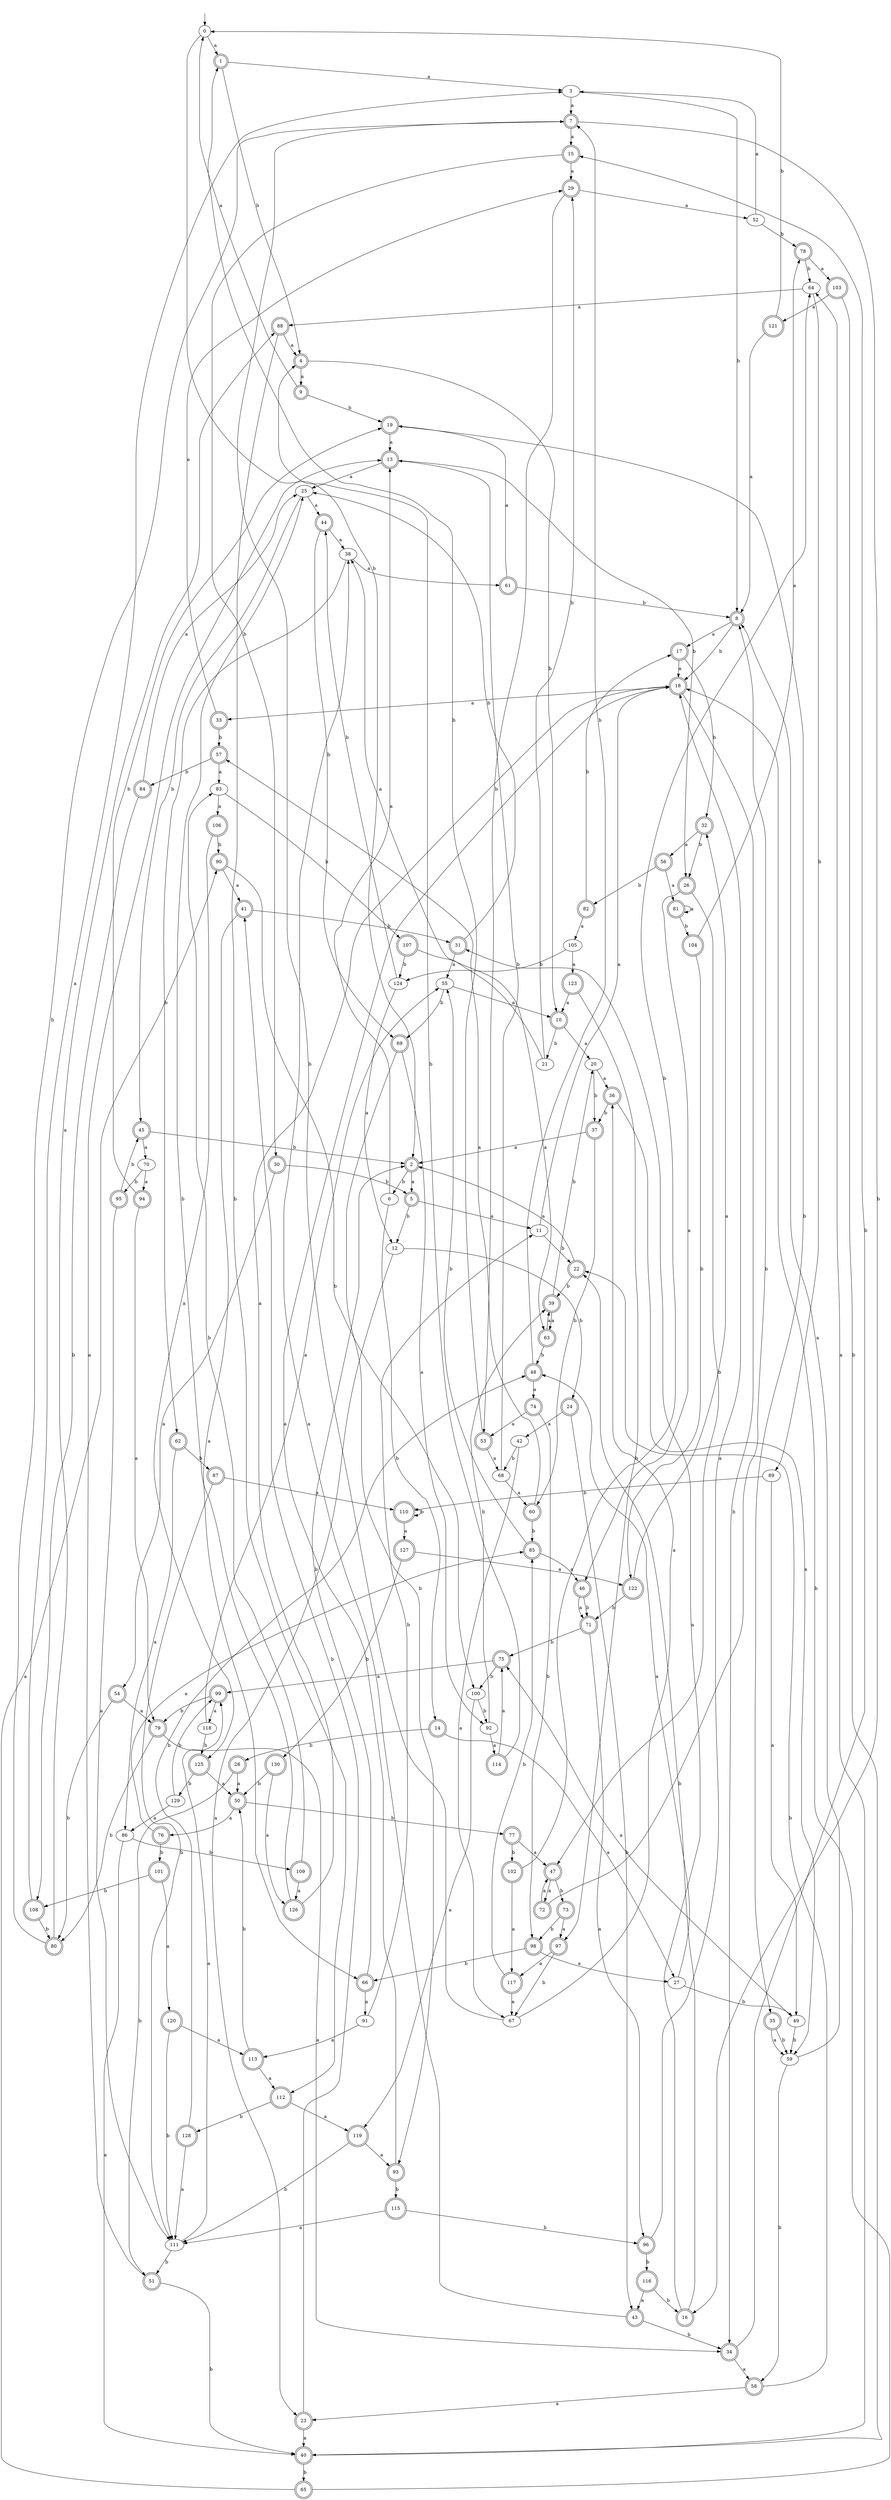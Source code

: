 digraph RandomDFA {
  __start0 [label="", shape=none];
  __start0 -> 0 [label=""];
  0 [shape=circle]
  0 -> 1 [label="a"]
  0 -> 2 [label="b"]
  1 [shape=doublecircle]
  1 -> 3 [label="a"]
  1 -> 4 [label="b"]
  2 [shape=doublecircle]
  2 -> 5 [label="a"]
  2 -> 6 [label="b"]
  3
  3 -> 7 [label="a"]
  3 -> 8 [label="b"]
  4 [shape=doublecircle]
  4 -> 9 [label="a"]
  4 -> 10 [label="b"]
  5 [shape=doublecircle]
  5 -> 11 [label="a"]
  5 -> 12 [label="b"]
  6
  6 -> 13 [label="a"]
  6 -> 14 [label="b"]
  7 [shape=doublecircle]
  7 -> 15 [label="a"]
  7 -> 16 [label="b"]
  8 [shape=doublecircle]
  8 -> 17 [label="a"]
  8 -> 18 [label="b"]
  9 [shape=doublecircle]
  9 -> 0 [label="a"]
  9 -> 19 [label="b"]
  10 [shape=doublecircle]
  10 -> 20 [label="a"]
  10 -> 21 [label="b"]
  11
  11 -> 18 [label="a"]
  11 -> 22 [label="b"]
  12
  12 -> 23 [label="a"]
  12 -> 24 [label="b"]
  13 [shape=doublecircle]
  13 -> 25 [label="a"]
  13 -> 26 [label="b"]
  14 [shape=doublecircle]
  14 -> 27 [label="a"]
  14 -> 28 [label="b"]
  15 [shape=doublecircle]
  15 -> 29 [label="a"]
  15 -> 30 [label="b"]
  16 [shape=doublecircle]
  16 -> 31 [label="a"]
  16 -> 22 [label="b"]
  17 [shape=doublecircle]
  17 -> 18 [label="a"]
  17 -> 32 [label="b"]
  18 [shape=doublecircle]
  18 -> 33 [label="a"]
  18 -> 34 [label="b"]
  19 [shape=doublecircle]
  19 -> 13 [label="a"]
  19 -> 35 [label="b"]
  20
  20 -> 36 [label="a"]
  20 -> 37 [label="b"]
  21
  21 -> 38 [label="a"]
  21 -> 29 [label="b"]
  22 [shape=doublecircle]
  22 -> 2 [label="a"]
  22 -> 39 [label="b"]
  23 [shape=doublecircle]
  23 -> 40 [label="a"]
  23 -> 41 [label="b"]
  24 [shape=doublecircle]
  24 -> 42 [label="a"]
  24 -> 43 [label="b"]
  25
  25 -> 44 [label="a"]
  25 -> 45 [label="b"]
  26 [shape=doublecircle]
  26 -> 46 [label="a"]
  26 -> 47 [label="b"]
  27
  27 -> 48 [label="a"]
  27 -> 49 [label="b"]
  28 [shape=doublecircle]
  28 -> 50 [label="a"]
  28 -> 51 [label="b"]
  29 [shape=doublecircle]
  29 -> 52 [label="a"]
  29 -> 53 [label="b"]
  30 [shape=doublecircle]
  30 -> 54 [label="a"]
  30 -> 5 [label="b"]
  31 [shape=doublecircle]
  31 -> 55 [label="a"]
  31 -> 25 [label="b"]
  32 [shape=doublecircle]
  32 -> 56 [label="a"]
  32 -> 26 [label="b"]
  33 [shape=doublecircle]
  33 -> 29 [label="a"]
  33 -> 57 [label="b"]
  34 [shape=doublecircle]
  34 -> 58 [label="a"]
  34 -> 15 [label="b"]
  35 [shape=doublecircle]
  35 -> 59 [label="a"]
  35 -> 59 [label="b"]
  36 [shape=doublecircle]
  36 -> 59 [label="a"]
  36 -> 37 [label="b"]
  37 [shape=doublecircle]
  37 -> 2 [label="a"]
  37 -> 60 [label="b"]
  38
  38 -> 61 [label="a"]
  38 -> 62 [label="b"]
  39 [shape=doublecircle]
  39 -> 63 [label="a"]
  39 -> 20 [label="b"]
  40 [shape=doublecircle]
  40 -> 64 [label="a"]
  40 -> 65 [label="b"]
  41 [shape=doublecircle]
  41 -> 66 [label="a"]
  41 -> 31 [label="b"]
  42
  42 -> 67 [label="a"]
  42 -> 68 [label="b"]
  43 [shape=doublecircle]
  43 -> 38 [label="a"]
  43 -> 34 [label="b"]
  44 [shape=doublecircle]
  44 -> 38 [label="a"]
  44 -> 69 [label="b"]
  45 [shape=doublecircle]
  45 -> 70 [label="a"]
  45 -> 2 [label="b"]
  46 [shape=doublecircle]
  46 -> 71 [label="a"]
  46 -> 71 [label="b"]
  47 [shape=doublecircle]
  47 -> 72 [label="a"]
  47 -> 73 [label="b"]
  48 [shape=doublecircle]
  48 -> 74 [label="a"]
  48 -> 7 [label="b"]
  49
  49 -> 75 [label="a"]
  49 -> 59 [label="b"]
  50 [shape=doublecircle]
  50 -> 76 [label="a"]
  50 -> 77 [label="b"]
  51 [shape=doublecircle]
  51 -> 13 [label="a"]
  51 -> 40 [label="b"]
  52
  52 -> 3 [label="a"]
  52 -> 78 [label="b"]
  53 [shape=doublecircle]
  53 -> 68 [label="a"]
  53 -> 1 [label="b"]
  54 [shape=doublecircle]
  54 -> 79 [label="a"]
  54 -> 80 [label="b"]
  55
  55 -> 10 [label="a"]
  55 -> 69 [label="b"]
  56 [shape=doublecircle]
  56 -> 81 [label="a"]
  56 -> 82 [label="b"]
  57 [shape=doublecircle]
  57 -> 83 [label="a"]
  57 -> 84 [label="b"]
  58 [shape=doublecircle]
  58 -> 23 [label="a"]
  58 -> 22 [label="b"]
  59
  59 -> 8 [label="a"]
  59 -> 58 [label="b"]
  60 [shape=doublecircle]
  60 -> 57 [label="a"]
  60 -> 85 [label="b"]
  61 [shape=doublecircle]
  61 -> 19 [label="a"]
  61 -> 8 [label="b"]
  62 [shape=doublecircle]
  62 -> 86 [label="a"]
  62 -> 87 [label="b"]
  63 [shape=doublecircle]
  63 -> 39 [label="a"]
  63 -> 48 [label="b"]
  64
  64 -> 88 [label="a"]
  64 -> 89 [label="b"]
  65 [shape=doublecircle]
  65 -> 90 [label="a"]
  65 -> 18 [label="b"]
  66 [shape=doublecircle]
  66 -> 91 [label="a"]
  66 -> 2 [label="b"]
  67
  67 -> 36 [label="a"]
  67 -> 7 [label="b"]
  68
  68 -> 60 [label="a"]
  68 -> 13 [label="b"]
  69 [shape=doublecircle]
  69 -> 92 [label="a"]
  69 -> 93 [label="b"]
  70
  70 -> 94 [label="a"]
  70 -> 95 [label="b"]
  71 [shape=doublecircle]
  71 -> 96 [label="a"]
  71 -> 75 [label="b"]
  72 [shape=doublecircle]
  72 -> 47 [label="a"]
  72 -> 8 [label="b"]
  73 [shape=doublecircle]
  73 -> 97 [label="a"]
  73 -> 98 [label="b"]
  74 [shape=doublecircle]
  74 -> 53 [label="a"]
  74 -> 98 [label="b"]
  75 [shape=doublecircle]
  75 -> 99 [label="a"]
  75 -> 100 [label="b"]
  76 [shape=doublecircle]
  76 -> 85 [label="a"]
  76 -> 101 [label="b"]
  77 [shape=doublecircle]
  77 -> 47 [label="a"]
  77 -> 102 [label="b"]
  78 [shape=doublecircle]
  78 -> 103 [label="a"]
  78 -> 64 [label="b"]
  79 [shape=doublecircle]
  79 -> 34 [label="a"]
  79 -> 80 [label="b"]
  80 [shape=doublecircle]
  80 -> 88 [label="a"]
  80 -> 7 [label="b"]
  81 [shape=doublecircle]
  81 -> 81 [label="a"]
  81 -> 104 [label="b"]
  82 [shape=doublecircle]
  82 -> 105 [label="a"]
  82 -> 17 [label="b"]
  83
  83 -> 106 [label="a"]
  83 -> 107 [label="b"]
  84 [shape=doublecircle]
  84 -> 25 [label="a"]
  84 -> 108 [label="b"]
  85 [shape=doublecircle]
  85 -> 46 [label="a"]
  85 -> 55 [label="b"]
  86
  86 -> 40 [label="a"]
  86 -> 109 [label="b"]
  87 [shape=doublecircle]
  87 -> 110 [label="a"]
  87 -> 111 [label="b"]
  88 [shape=doublecircle]
  88 -> 4 [label="a"]
  88 -> 112 [label="b"]
  89
  89 -> 49 [label="a"]
  89 -> 110 [label="b"]
  90 [shape=doublecircle]
  90 -> 41 [label="a"]
  90 -> 100 [label="b"]
  91
  91 -> 113 [label="a"]
  91 -> 11 [label="b"]
  92
  92 -> 114 [label="a"]
  92 -> 39 [label="b"]
  93 [shape=doublecircle]
  93 -> 18 [label="a"]
  93 -> 115 [label="b"]
  94 [shape=doublecircle]
  94 -> 79 [label="a"]
  94 -> 19 [label="b"]
  95 [shape=doublecircle]
  95 -> 111 [label="a"]
  95 -> 45 [label="b"]
  96 [shape=doublecircle]
  96 -> 18 [label="a"]
  96 -> 116 [label="b"]
  97 [shape=doublecircle]
  97 -> 117 [label="a"]
  97 -> 67 [label="b"]
  98 [shape=doublecircle]
  98 -> 27 [label="a"]
  98 -> 66 [label="b"]
  99 [shape=doublecircle]
  99 -> 118 [label="a"]
  99 -> 79 [label="b"]
  100
  100 -> 119 [label="a"]
  100 -> 92 [label="b"]
  101 [shape=doublecircle]
  101 -> 120 [label="a"]
  101 -> 108 [label="b"]
  102 [shape=doublecircle]
  102 -> 117 [label="a"]
  102 -> 64 [label="b"]
  103 [shape=doublecircle]
  103 -> 121 [label="a"]
  103 -> 40 [label="b"]
  104 [shape=doublecircle]
  104 -> 78 [label="a"]
  104 -> 122 [label="b"]
  105
  105 -> 123 [label="a"]
  105 -> 124 [label="b"]
  106 [shape=doublecircle]
  106 -> 125 [label="a"]
  106 -> 90 [label="b"]
  107 [shape=doublecircle]
  107 -> 63 [label="a"]
  107 -> 124 [label="b"]
  108 [shape=doublecircle]
  108 -> 3 [label="a"]
  108 -> 80 [label="b"]
  109 [shape=doublecircle]
  109 -> 126 [label="a"]
  109 -> 83 [label="b"]
  110 [shape=doublecircle]
  110 -> 127 [label="a"]
  110 -> 110 [label="b"]
  111
  111 -> 99 [label="a"]
  111 -> 51 [label="b"]
  112 [shape=doublecircle]
  112 -> 119 [label="a"]
  112 -> 128 [label="b"]
  113 [shape=doublecircle]
  113 -> 112 [label="a"]
  113 -> 50 [label="b"]
  114 [shape=doublecircle]
  114 -> 75 [label="a"]
  114 -> 4 [label="b"]
  115 [shape=doublecircle]
  115 -> 111 [label="a"]
  115 -> 96 [label="b"]
  116 [shape=doublecircle]
  116 -> 43 [label="a"]
  116 -> 16 [label="b"]
  117 [shape=doublecircle]
  117 -> 67 [label="a"]
  117 -> 85 [label="b"]
  118
  118 -> 55 [label="a"]
  118 -> 125 [label="b"]
  119 [shape=doublecircle]
  119 -> 93 [label="a"]
  119 -> 111 [label="b"]
  120 [shape=doublecircle]
  120 -> 113 [label="a"]
  120 -> 111 [label="b"]
  121 [shape=doublecircle]
  121 -> 8 [label="a"]
  121 -> 0 [label="b"]
  122 [shape=doublecircle]
  122 -> 32 [label="a"]
  122 -> 71 [label="b"]
  123 [shape=doublecircle]
  123 -> 10 [label="a"]
  123 -> 97 [label="b"]
  124
  124 -> 12 [label="a"]
  124 -> 44 [label="b"]
  125 [shape=doublecircle]
  125 -> 50 [label="a"]
  125 -> 129 [label="b"]
  126 [shape=doublecircle]
  126 -> 18 [label="a"]
  126 -> 25 [label="b"]
  127 [shape=doublecircle]
  127 -> 122 [label="a"]
  127 -> 130 [label="b"]
  128 [shape=doublecircle]
  128 -> 111 [label="a"]
  128 -> 48 [label="b"]
  129
  129 -> 86 [label="a"]
  129 -> 99 [label="b"]
  130 [shape=doublecircle]
  130 -> 126 [label="a"]
  130 -> 50 [label="b"]
}
